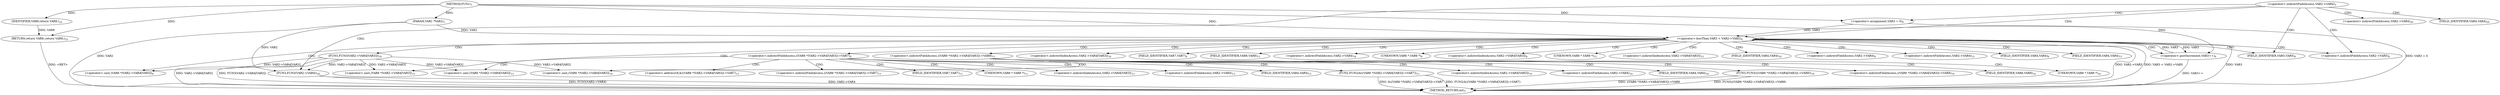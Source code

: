 digraph "FUN1" {  
"8" [label = <(METHOD,FUN1)<SUB>1</SUB>> ]
"85" [label = <(METHOD_RETURN,int)<SUB>1</SUB>> ]
"9" [label = <(PARAM,VAR1 *VAR2)<SUB>1</SUB>> ]
"83" [label = <(RETURN,return VAR9;,return VAR9;)<SUB>22</SUB>> ]
"84" [label = <(IDENTIFIER,VAR9,return VAR9;)<SUB>22</SUB>> ]
"79" [label = <(FUN3,FUN3(VAR2-&gt;VAR4))<SUB>20</SUB>> ]
"22" [label = <(&lt;operator&gt;.lessThan,VAR3 &lt; VAR2-&gt;VAR5)<SUB>6</SUB>> ]
"27" [label = <(&lt;operator&gt;.postIncrement,VAR3++)<SUB>6</SUB>> ]
"19" [label = <(&lt;operator&gt;.assignment,VAR3 = 0)<SUB>6</SUB>> ]
"73" [label = <(FUN3,FUN3(VAR2-&gt;VAR4[VAR3]))<SUB>18</SUB>> ]
"41" [label = <(FUN2,FUN2(&amp;((VAR6 *)VAR2-&gt;VAR4[VAR3])-&gt;VAR7))<SUB>13</SUB>> ]
"63" [label = <(FUN3,FUN3(((VAR6 *)VAR2-&gt;VAR4[VAR3])-&gt;VAR8))<SUB>16</SUB>> ]
"32" [label = <(&lt;operator&gt;.cast,(VAR6 *)VAR2-&gt;VAR4[VAR3])<SUB>8</SUB>> ]
"54" [label = <(&lt;operator&gt;.cast,(VAR6 *)VAR2-&gt;VAR4[VAR3])<SUB>15</SUB>> ]
"65" [label = <(&lt;operator&gt;.cast,(VAR6 *)VAR2-&gt;VAR4[VAR3])<SUB>16</SUB>> ]
"44" [label = <(&lt;operator&gt;.cast,(VAR6 *)VAR2-&gt;VAR4[VAR3])<SUB>13</SUB>> ]
"13" [label = <(&lt;operator&gt;.indirectFieldAccess,VAR2-&gt;VAR4)<SUB>5</SUB>> ]
"80" [label = <(&lt;operator&gt;.indirectFieldAccess,VAR2-&gt;VAR4)<SUB>20</SUB>> ]
"24" [label = <(&lt;operator&gt;.indirectFieldAccess,VAR2-&gt;VAR5)<SUB>6</SUB>> ]
"82" [label = <(FIELD_IDENTIFIER,VAR4,VAR4)<SUB>20</SUB>> ]
"26" [label = <(FIELD_IDENTIFIER,VAR5,VAR5)<SUB>6</SUB>> ]
"31" [label = <(&lt;operator&gt;.indirectFieldAccess,((VAR6 *)VAR2-&gt;VAR4[VAR3])-&gt;VAR7)<SUB>8</SUB>> ]
"53" [label = <(&lt;operator&gt;.indirectFieldAccess,((VAR6 *)VAR2-&gt;VAR4[VAR3])-&gt;VAR8)<SUB>15</SUB>> ]
"74" [label = <(&lt;operator&gt;.indirectIndexAccess,VAR2-&gt;VAR4[VAR3])<SUB>18</SUB>> ]
"39" [label = <(FIELD_IDENTIFIER,VAR7,VAR7)<SUB>8</SUB>> ]
"61" [label = <(FIELD_IDENTIFIER,VAR8,VAR8)<SUB>15</SUB>> ]
"75" [label = <(&lt;operator&gt;.indirectFieldAccess,VAR2-&gt;VAR4)<SUB>18</SUB>> ]
"33" [label = <(UNKNOWN,VAR6 *,VAR6 *)<SUB>8</SUB>> ]
"34" [label = <(&lt;operator&gt;.indirectIndexAccess,VAR2-&gt;VAR4[VAR3])<SUB>8</SUB>> ]
"42" [label = <(&lt;operator&gt;.addressOf,&amp;((VAR6 *)VAR2-&gt;VAR4[VAR3])-&gt;VAR7)<SUB>13</SUB>> ]
"55" [label = <(UNKNOWN,VAR6 *,VAR6 *)<SUB>15</SUB>> ]
"56" [label = <(&lt;operator&gt;.indirectIndexAccess,VAR2-&gt;VAR4[VAR3])<SUB>15</SUB>> ]
"64" [label = <(&lt;operator&gt;.indirectFieldAccess,((VAR6 *)VAR2-&gt;VAR4[VAR3])-&gt;VAR8)<SUB>16</SUB>> ]
"77" [label = <(FIELD_IDENTIFIER,VAR4,VAR4)<SUB>18</SUB>> ]
"35" [label = <(&lt;operator&gt;.indirectFieldAccess,VAR2-&gt;VAR4)<SUB>8</SUB>> ]
"43" [label = <(&lt;operator&gt;.indirectFieldAccess,((VAR6 *)VAR2-&gt;VAR4[VAR3])-&gt;VAR7)<SUB>13</SUB>> ]
"57" [label = <(&lt;operator&gt;.indirectFieldAccess,VAR2-&gt;VAR4)<SUB>15</SUB>> ]
"72" [label = <(FIELD_IDENTIFIER,VAR8,VAR8)<SUB>16</SUB>> ]
"37" [label = <(FIELD_IDENTIFIER,VAR4,VAR4)<SUB>8</SUB>> ]
"51" [label = <(FIELD_IDENTIFIER,VAR7,VAR7)<SUB>13</SUB>> ]
"59" [label = <(FIELD_IDENTIFIER,VAR4,VAR4)<SUB>15</SUB>> ]
"66" [label = <(UNKNOWN,VAR6 *,VAR6 *)<SUB>16</SUB>> ]
"67" [label = <(&lt;operator&gt;.indirectIndexAccess,VAR2-&gt;VAR4[VAR3])<SUB>16</SUB>> ]
"45" [label = <(UNKNOWN,VAR6 *,VAR6 *)<SUB>13</SUB>> ]
"46" [label = <(&lt;operator&gt;.indirectIndexAccess,VAR2-&gt;VAR4[VAR3])<SUB>13</SUB>> ]
"68" [label = <(&lt;operator&gt;.indirectFieldAccess,VAR2-&gt;VAR4)<SUB>16</SUB>> ]
"47" [label = <(&lt;operator&gt;.indirectFieldAccess,VAR2-&gt;VAR4)<SUB>13</SUB>> ]
"70" [label = <(FIELD_IDENTIFIER,VAR4,VAR4)<SUB>16</SUB>> ]
"49" [label = <(FIELD_IDENTIFIER,VAR4,VAR4)<SUB>13</SUB>> ]
  "83" -> "85"  [ label = "DDG: &lt;RET&gt;"] 
  "9" -> "85"  [ label = "DDG: VAR2"] 
  "19" -> "85"  [ label = "DDG: VAR3 = 0"] 
  "22" -> "85"  [ label = "DDG: VAR3"] 
  "22" -> "85"  [ label = "DDG: VAR2-&gt;VAR5"] 
  "22" -> "85"  [ label = "DDG: VAR3 &lt; VAR2-&gt;VAR5"] 
  "79" -> "85"  [ label = "DDG: VAR2-&gt;VAR4"] 
  "79" -> "85"  [ label = "DDG: FUN3(VAR2-&gt;VAR4)"] 
  "41" -> "85"  [ label = "DDG: &amp;((VAR6 *)VAR2-&gt;VAR4[VAR3])-&gt;VAR7"] 
  "41" -> "85"  [ label = "DDG: FUN2(&amp;((VAR6 *)VAR2-&gt;VAR4[VAR3])-&gt;VAR7)"] 
  "63" -> "85"  [ label = "DDG: ((VAR6 *)VAR2-&gt;VAR4[VAR3])-&gt;VAR8"] 
  "63" -> "85"  [ label = "DDG: FUN3(((VAR6 *)VAR2-&gt;VAR4[VAR3])-&gt;VAR8)"] 
  "73" -> "85"  [ label = "DDG: VAR2-&gt;VAR4[VAR3]"] 
  "73" -> "85"  [ label = "DDG: FUN3(VAR2-&gt;VAR4[VAR3])"] 
  "27" -> "85"  [ label = "DDG: VAR3++"] 
  "8" -> "9"  [ label = "DDG: "] 
  "84" -> "83"  [ label = "DDG: VAR9"] 
  "8" -> "83"  [ label = "DDG: "] 
  "8" -> "84"  [ label = "DDG: "] 
  "9" -> "79"  [ label = "DDG: VAR2"] 
  "73" -> "79"  [ label = "DDG: VAR2-&gt;VAR4[VAR3]"] 
  "8" -> "19"  [ label = "DDG: "] 
  "19" -> "22"  [ label = "DDG: VAR3"] 
  "27" -> "22"  [ label = "DDG: VAR3"] 
  "8" -> "22"  [ label = "DDG: "] 
  "9" -> "22"  [ label = "DDG: VAR2"] 
  "22" -> "27"  [ label = "DDG: VAR3"] 
  "8" -> "27"  [ label = "DDG: "] 
  "73" -> "32"  [ label = "DDG: VAR2-&gt;VAR4[VAR3]"] 
  "73" -> "54"  [ label = "DDG: VAR2-&gt;VAR4[VAR3]"] 
  "73" -> "65"  [ label = "DDG: VAR2-&gt;VAR4[VAR3]"] 
  "73" -> "44"  [ label = "DDG: VAR2-&gt;VAR4[VAR3]"] 
  "13" -> "26"  [ label = "CDG: "] 
  "13" -> "19"  [ label = "CDG: "] 
  "13" -> "22"  [ label = "CDG: "] 
  "13" -> "82"  [ label = "CDG: "] 
  "13" -> "79"  [ label = "CDG: "] 
  "13" -> "24"  [ label = "CDG: "] 
  "13" -> "80"  [ label = "CDG: "] 
  "22" -> "34"  [ label = "CDG: "] 
  "22" -> "32"  [ label = "CDG: "] 
  "22" -> "73"  [ label = "CDG: "] 
  "22" -> "26"  [ label = "CDG: "] 
  "22" -> "77"  [ label = "CDG: "] 
  "22" -> "57"  [ label = "CDG: "] 
  "22" -> "75"  [ label = "CDG: "] 
  "22" -> "37"  [ label = "CDG: "] 
  "22" -> "56"  [ label = "CDG: "] 
  "22" -> "22"  [ label = "CDG: "] 
  "22" -> "74"  [ label = "CDG: "] 
  "22" -> "27"  [ label = "CDG: "] 
  "22" -> "59"  [ label = "CDG: "] 
  "22" -> "35"  [ label = "CDG: "] 
  "22" -> "54"  [ label = "CDG: "] 
  "22" -> "24"  [ label = "CDG: "] 
  "22" -> "33"  [ label = "CDG: "] 
  "22" -> "61"  [ label = "CDG: "] 
  "22" -> "53"  [ label = "CDG: "] 
  "22" -> "55"  [ label = "CDG: "] 
  "22" -> "39"  [ label = "CDG: "] 
  "22" -> "31"  [ label = "CDG: "] 
  "31" -> "47"  [ label = "CDG: "] 
  "31" -> "49"  [ label = "CDG: "] 
  "31" -> "42"  [ label = "CDG: "] 
  "31" -> "51"  [ label = "CDG: "] 
  "31" -> "46"  [ label = "CDG: "] 
  "31" -> "45"  [ label = "CDG: "] 
  "31" -> "44"  [ label = "CDG: "] 
  "31" -> "43"  [ label = "CDG: "] 
  "31" -> "41"  [ label = "CDG: "] 
  "53" -> "68"  [ label = "CDG: "] 
  "53" -> "64"  [ label = "CDG: "] 
  "53" -> "66"  [ label = "CDG: "] 
  "53" -> "72"  [ label = "CDG: "] 
  "53" -> "67"  [ label = "CDG: "] 
  "53" -> "65"  [ label = "CDG: "] 
  "53" -> "70"  [ label = "CDG: "] 
  "53" -> "63"  [ label = "CDG: "] 
}
